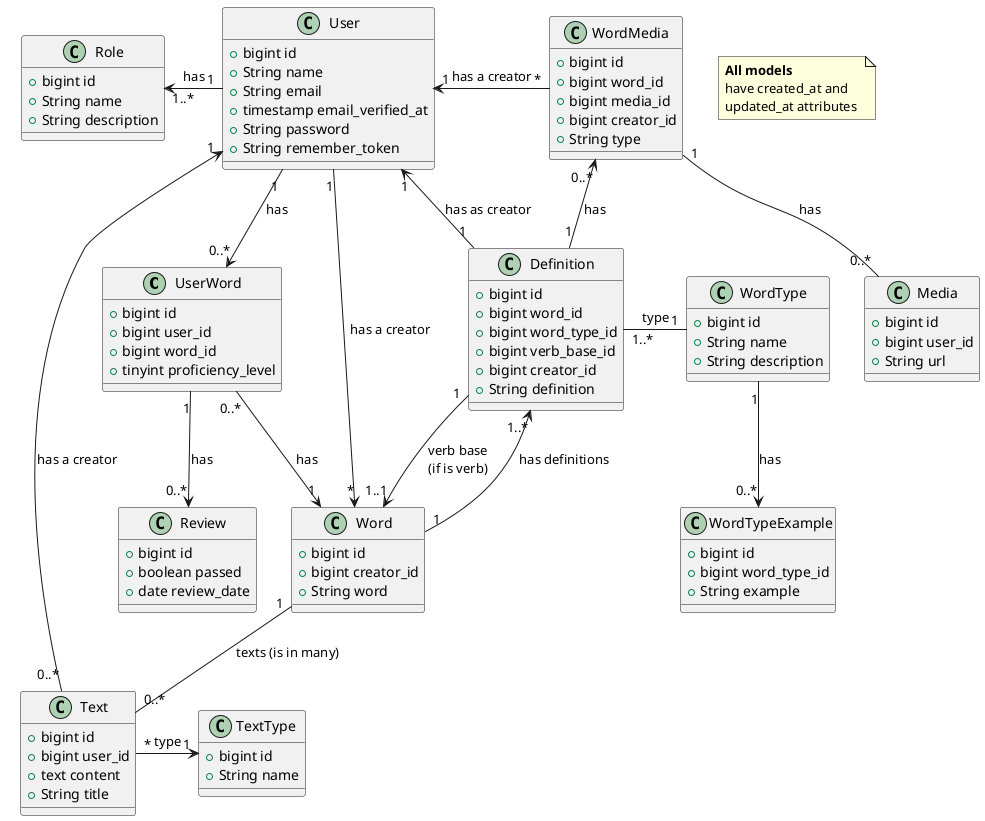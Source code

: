  @startuml Entities

    class UserWord {
        +bigint id
        +bigint user_id
        +bigint word_id
        +tinyint proficiency_level
    }

    class Definition {
        +bigint id
        +bigint word_id
        +bigint word_type_id
        +bigint verb_base_id
        +bigint creator_id
        +String definition
    }

    class Word {
        +bigint id
        +bigint creator_id
        +String word
    }

    class WordMedia {
        +bigint id
        +bigint word_id
        +bigint media_id
        +bigint creator_id
        +String type
    }

    class User {
        +bigint id
        +String name
        +String email
        +timestamp email_verified_at
        +String password
        +String remember_token
    }

    class Review {
        +bigint id
        +boolean passed
        +date review_date
    }

    class Text {
        +bigint id
        +bigint user_id
        +text content
        +String title
    }

    class TextType {
        +bigint id
        +String name
    }

    class Media {
        +bigint id
        +bigint user_id
        +String url
    }



    class Role {
        +bigint id
        +String name
        +String description
    }

    class WordType {
        +bigint id
        +String name
        +String description
    }

    class WordTypeExample {
        +bigint id
        +bigint word_type_id
        +String example
    }

    note "<b>All models</b> \nhave created_at and \nupdated_at attributes " as N1

    WordType "1" --> "0..*" WordTypeExample : has
    User "1" <-- "0..*" Text : has a creator
    Text "*" -right-> "1" TextType : type
    User "1" --> "0..*" UserWord : has
    UserWord "1" -down-> "0..*" Review : has
    Word "1" --> "1..*" Definition :  has definitions
    Word "1" -- "0..*" Text : texts (is in many)
    Word "1" <-left- "0..*" UserWord : has
    WordType "1" -left- "1..*" Definition : type
    WordMedia "1" -- "0..*" Media : has
    WordMedia "*" -left-> "1" User : has a creator
    Definition "1" -up-> "0..*" WordMedia : has
    User "1" -left-> "1..*" Role : has
    Definition "1" --> "1..1" Word : verb base\n(if is verb)
    Definition "1" --> "1" User : has as creator
    Word "*" <-up- "1" User: has a creator
@enduml
